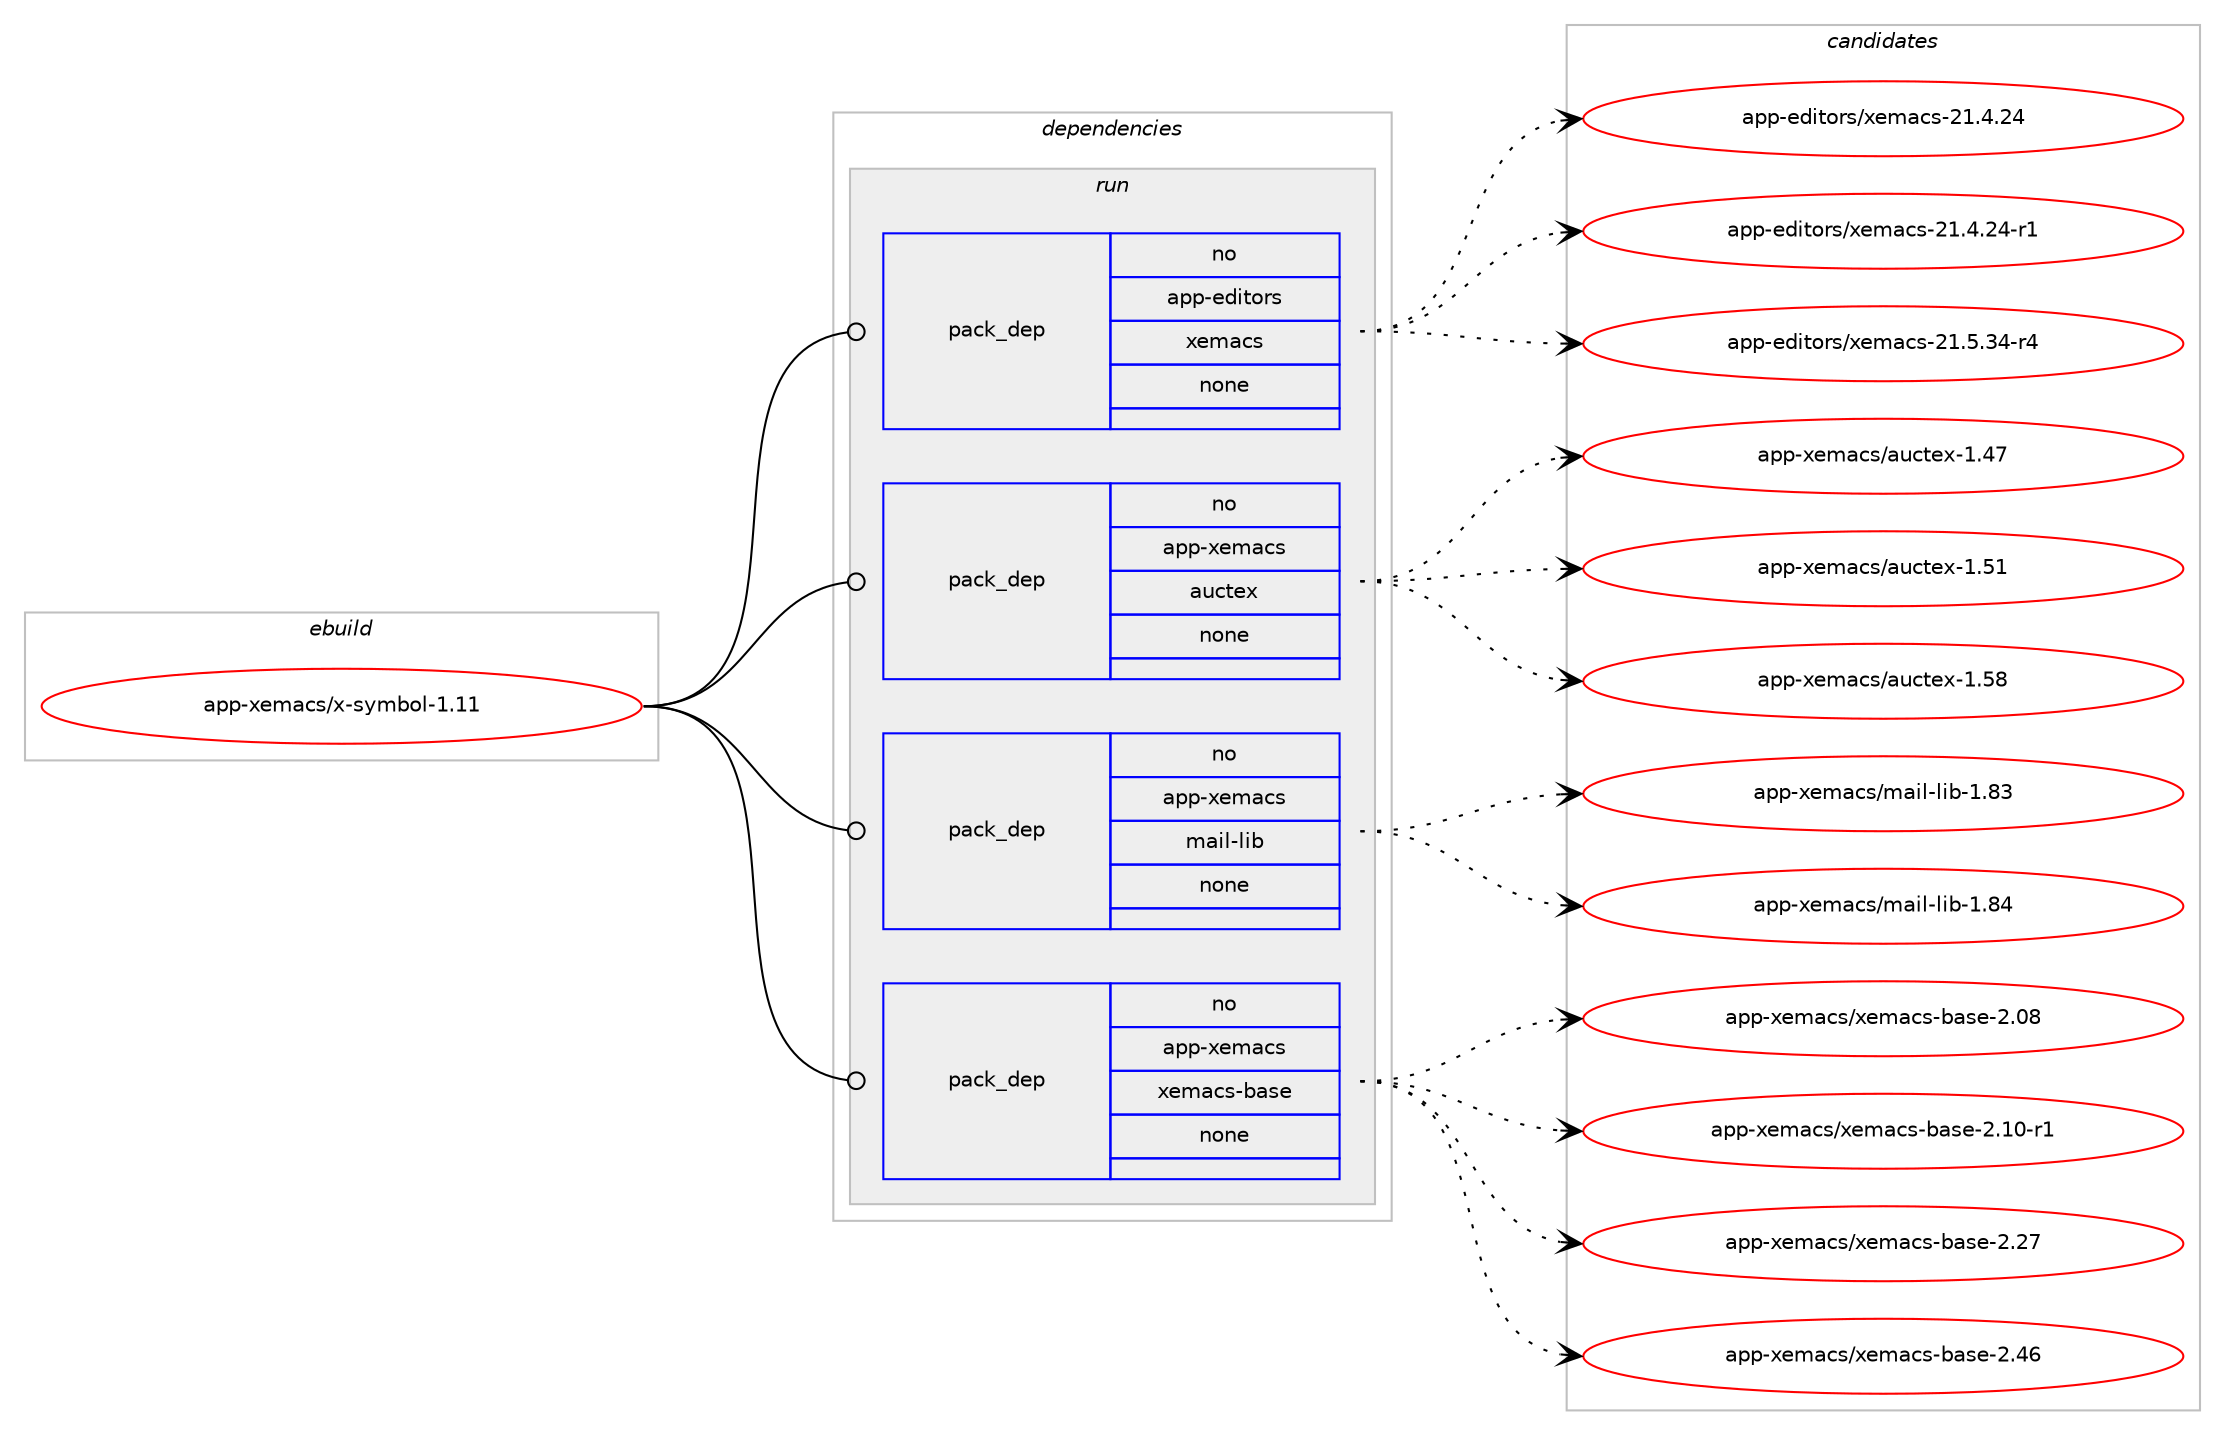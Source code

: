 digraph prolog {

# *************
# Graph options
# *************

newrank=true;
concentrate=true;
compound=true;
graph [rankdir=LR,fontname=Helvetica,fontsize=10,ranksep=1.5];#, ranksep=2.5, nodesep=0.2];
edge  [arrowhead=vee];
node  [fontname=Helvetica,fontsize=10];

# **********
# The ebuild
# **********

subgraph cluster_leftcol {
color=gray;
rank=same;
label=<<i>ebuild</i>>;
id [label="app-xemacs/x-symbol-1.11", color=red, width=4, href="../app-xemacs/x-symbol-1.11.svg"];
}

# ****************
# The dependencies
# ****************

subgraph cluster_midcol {
color=gray;
label=<<i>dependencies</i>>;
subgraph cluster_compile {
fillcolor="#eeeeee";
style=filled;
label=<<i>compile</i>>;
}
subgraph cluster_compileandrun {
fillcolor="#eeeeee";
style=filled;
label=<<i>compile and run</i>>;
}
subgraph cluster_run {
fillcolor="#eeeeee";
style=filled;
label=<<i>run</i>>;
subgraph pack384171 {
dependency515980 [label=<<TABLE BORDER="0" CELLBORDER="1" CELLSPACING="0" CELLPADDING="4" WIDTH="220"><TR><TD ROWSPAN="6" CELLPADDING="30">pack_dep</TD></TR><TR><TD WIDTH="110">no</TD></TR><TR><TD>app-editors</TD></TR><TR><TD>xemacs</TD></TR><TR><TD>none</TD></TR><TR><TD></TD></TR></TABLE>>, shape=none, color=blue];
}
id:e -> dependency515980:w [weight=20,style="solid",arrowhead="odot"];
subgraph pack384172 {
dependency515981 [label=<<TABLE BORDER="0" CELLBORDER="1" CELLSPACING="0" CELLPADDING="4" WIDTH="220"><TR><TD ROWSPAN="6" CELLPADDING="30">pack_dep</TD></TR><TR><TD WIDTH="110">no</TD></TR><TR><TD>app-xemacs</TD></TR><TR><TD>auctex</TD></TR><TR><TD>none</TD></TR><TR><TD></TD></TR></TABLE>>, shape=none, color=blue];
}
id:e -> dependency515981:w [weight=20,style="solid",arrowhead="odot"];
subgraph pack384173 {
dependency515982 [label=<<TABLE BORDER="0" CELLBORDER="1" CELLSPACING="0" CELLPADDING="4" WIDTH="220"><TR><TD ROWSPAN="6" CELLPADDING="30">pack_dep</TD></TR><TR><TD WIDTH="110">no</TD></TR><TR><TD>app-xemacs</TD></TR><TR><TD>mail-lib</TD></TR><TR><TD>none</TD></TR><TR><TD></TD></TR></TABLE>>, shape=none, color=blue];
}
id:e -> dependency515982:w [weight=20,style="solid",arrowhead="odot"];
subgraph pack384174 {
dependency515983 [label=<<TABLE BORDER="0" CELLBORDER="1" CELLSPACING="0" CELLPADDING="4" WIDTH="220"><TR><TD ROWSPAN="6" CELLPADDING="30">pack_dep</TD></TR><TR><TD WIDTH="110">no</TD></TR><TR><TD>app-xemacs</TD></TR><TR><TD>xemacs-base</TD></TR><TR><TD>none</TD></TR><TR><TD></TD></TR></TABLE>>, shape=none, color=blue];
}
id:e -> dependency515983:w [weight=20,style="solid",arrowhead="odot"];
}
}

# **************
# The candidates
# **************

subgraph cluster_choices {
rank=same;
color=gray;
label=<<i>candidates</i>>;

subgraph choice384171 {
color=black;
nodesep=1;
choice97112112451011001051161111141154712010110997991154550494652465052 [label="app-editors/xemacs-21.4.24", color=red, width=4,href="../app-editors/xemacs-21.4.24.svg"];
choice971121124510110010511611111411547120101109979911545504946524650524511449 [label="app-editors/xemacs-21.4.24-r1", color=red, width=4,href="../app-editors/xemacs-21.4.24-r1.svg"];
choice971121124510110010511611111411547120101109979911545504946534651524511452 [label="app-editors/xemacs-21.5.34-r4", color=red, width=4,href="../app-editors/xemacs-21.5.34-r4.svg"];
dependency515980:e -> choice97112112451011001051161111141154712010110997991154550494652465052:w [style=dotted,weight="100"];
dependency515980:e -> choice971121124510110010511611111411547120101109979911545504946524650524511449:w [style=dotted,weight="100"];
dependency515980:e -> choice971121124510110010511611111411547120101109979911545504946534651524511452:w [style=dotted,weight="100"];
}
subgraph choice384172 {
color=black;
nodesep=1;
choice971121124512010110997991154797117991161011204549465255 [label="app-xemacs/auctex-1.47", color=red, width=4,href="../app-xemacs/auctex-1.47.svg"];
choice971121124512010110997991154797117991161011204549465349 [label="app-xemacs/auctex-1.51", color=red, width=4,href="../app-xemacs/auctex-1.51.svg"];
choice971121124512010110997991154797117991161011204549465356 [label="app-xemacs/auctex-1.58", color=red, width=4,href="../app-xemacs/auctex-1.58.svg"];
dependency515981:e -> choice971121124512010110997991154797117991161011204549465255:w [style=dotted,weight="100"];
dependency515981:e -> choice971121124512010110997991154797117991161011204549465349:w [style=dotted,weight="100"];
dependency515981:e -> choice971121124512010110997991154797117991161011204549465356:w [style=dotted,weight="100"];
}
subgraph choice384173 {
color=black;
nodesep=1;
choice97112112451201011099799115471099710510845108105984549465651 [label="app-xemacs/mail-lib-1.83", color=red, width=4,href="../app-xemacs/mail-lib-1.83.svg"];
choice97112112451201011099799115471099710510845108105984549465652 [label="app-xemacs/mail-lib-1.84", color=red, width=4,href="../app-xemacs/mail-lib-1.84.svg"];
dependency515982:e -> choice97112112451201011099799115471099710510845108105984549465651:w [style=dotted,weight="100"];
dependency515982:e -> choice97112112451201011099799115471099710510845108105984549465652:w [style=dotted,weight="100"];
}
subgraph choice384174 {
color=black;
nodesep=1;
choice971121124512010110997991154712010110997991154598971151014550464856 [label="app-xemacs/xemacs-base-2.08", color=red, width=4,href="../app-xemacs/xemacs-base-2.08.svg"];
choice9711211245120101109979911547120101109979911545989711510145504649484511449 [label="app-xemacs/xemacs-base-2.10-r1", color=red, width=4,href="../app-xemacs/xemacs-base-2.10-r1.svg"];
choice971121124512010110997991154712010110997991154598971151014550465055 [label="app-xemacs/xemacs-base-2.27", color=red, width=4,href="../app-xemacs/xemacs-base-2.27.svg"];
choice971121124512010110997991154712010110997991154598971151014550465254 [label="app-xemacs/xemacs-base-2.46", color=red, width=4,href="../app-xemacs/xemacs-base-2.46.svg"];
dependency515983:e -> choice971121124512010110997991154712010110997991154598971151014550464856:w [style=dotted,weight="100"];
dependency515983:e -> choice9711211245120101109979911547120101109979911545989711510145504649484511449:w [style=dotted,weight="100"];
dependency515983:e -> choice971121124512010110997991154712010110997991154598971151014550465055:w [style=dotted,weight="100"];
dependency515983:e -> choice971121124512010110997991154712010110997991154598971151014550465254:w [style=dotted,weight="100"];
}
}

}
